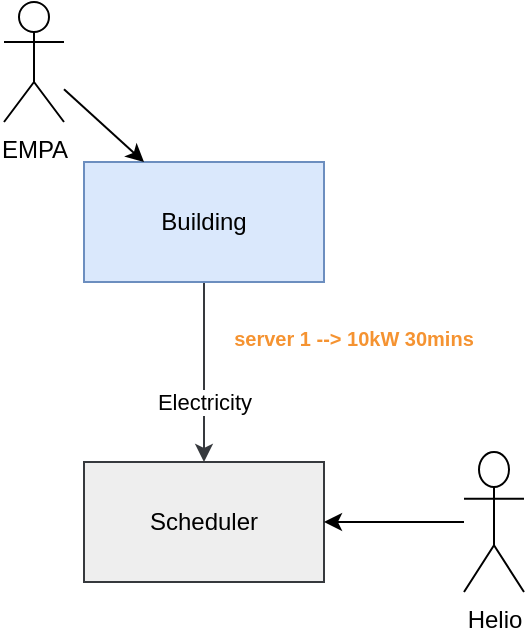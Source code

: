 <mxfile version="18.0.8" type="device"><diagram id="8w0Ce2We9OfO5ynTGRVG" name="Page-1"><mxGraphModel dx="572" dy="537" grid="1" gridSize="10" guides="1" tooltips="1" connect="1" arrows="1" fold="1" page="1" pageScale="1" pageWidth="827" pageHeight="1169" math="0" shadow="0"><root><mxCell id="0"/><mxCell id="1" parent="0"/><mxCell id="dmQXSeZFHFcfkW8vFlY9-5" style="edgeStyle=orthogonalEdgeStyle;rounded=0;orthogonalLoop=1;jettySize=auto;html=1;exitX=0.5;exitY=1;exitDx=0;exitDy=0;entryX=0.5;entryY=0;entryDx=0;entryDy=0;fillColor=#cce5ff;strokeColor=#36393d;" parent="1" source="dmQXSeZFHFcfkW8vFlY9-1" target="dmQXSeZFHFcfkW8vFlY9-2" edge="1"><mxGeometry relative="1" as="geometry"/></mxCell><mxCell id="dmQXSeZFHFcfkW8vFlY9-27" value="Electricity" style="edgeLabel;html=1;align=center;verticalAlign=middle;resizable=0;points=[];" parent="dmQXSeZFHFcfkW8vFlY9-5" vertex="1" connectable="0"><mxGeometry x="0.255" relative="1" as="geometry"><mxPoint y="3" as="offset"/></mxGeometry></mxCell><mxCell id="dmQXSeZFHFcfkW8vFlY9-1" value="Building" style="rounded=0;whiteSpace=wrap;html=1;fillColor=#dae8fc;strokeColor=#6c8ebf;" parent="1" vertex="1"><mxGeometry x="150" y="130" width="120" height="60" as="geometry"/></mxCell><mxCell id="dmQXSeZFHFcfkW8vFlY9-2" value="Scheduler" style="rounded=0;whiteSpace=wrap;html=1;fillColor=#eeeeee;strokeColor=#36393d;" parent="1" vertex="1"><mxGeometry x="150" y="280" width="120" height="60" as="geometry"/></mxCell><mxCell id="dmQXSeZFHFcfkW8vFlY9-9" style="edgeStyle=none;rounded=0;orthogonalLoop=1;jettySize=auto;html=1;entryX=0.25;entryY=0;entryDx=0;entryDy=0;" parent="1" source="dmQXSeZFHFcfkW8vFlY9-6" target="dmQXSeZFHFcfkW8vFlY9-1" edge="1"><mxGeometry relative="1" as="geometry"/></mxCell><mxCell id="dmQXSeZFHFcfkW8vFlY9-6" value="EMPA" style="shape=umlActor;verticalLabelPosition=bottom;verticalAlign=top;html=1;outlineConnect=0;" parent="1" vertex="1"><mxGeometry x="110" y="50" width="30" height="60" as="geometry"/></mxCell><mxCell id="dmQXSeZFHFcfkW8vFlY9-19" style="edgeStyle=none;rounded=0;orthogonalLoop=1;jettySize=auto;html=1;entryX=1;entryY=0.5;entryDx=0;entryDy=0;" parent="1" source="dmQXSeZFHFcfkW8vFlY9-7" target="dmQXSeZFHFcfkW8vFlY9-2" edge="1"><mxGeometry relative="1" as="geometry"/></mxCell><mxCell id="dmQXSeZFHFcfkW8vFlY9-7" value="Helio" style="shape=umlActor;verticalLabelPosition=bottom;verticalAlign=top;html=1;outlineConnect=0;" parent="1" vertex="1"><mxGeometry x="340" y="275" width="30" height="70" as="geometry"/></mxCell><mxCell id="dmQXSeZFHFcfkW8vFlY9-30" value="server 1 --&amp;gt; 10kW 30mins" style="text;html=1;align=center;verticalAlign=middle;whiteSpace=wrap;rounded=0;fontSize=10;fillColor=none;fontColor=#F59331;dashed=1;strokeColor=none;fontStyle=1" parent="1" vertex="1"><mxGeometry x="220" y="210" width="130" height="15" as="geometry"/></mxCell></root></mxGraphModel></diagram></mxfile>